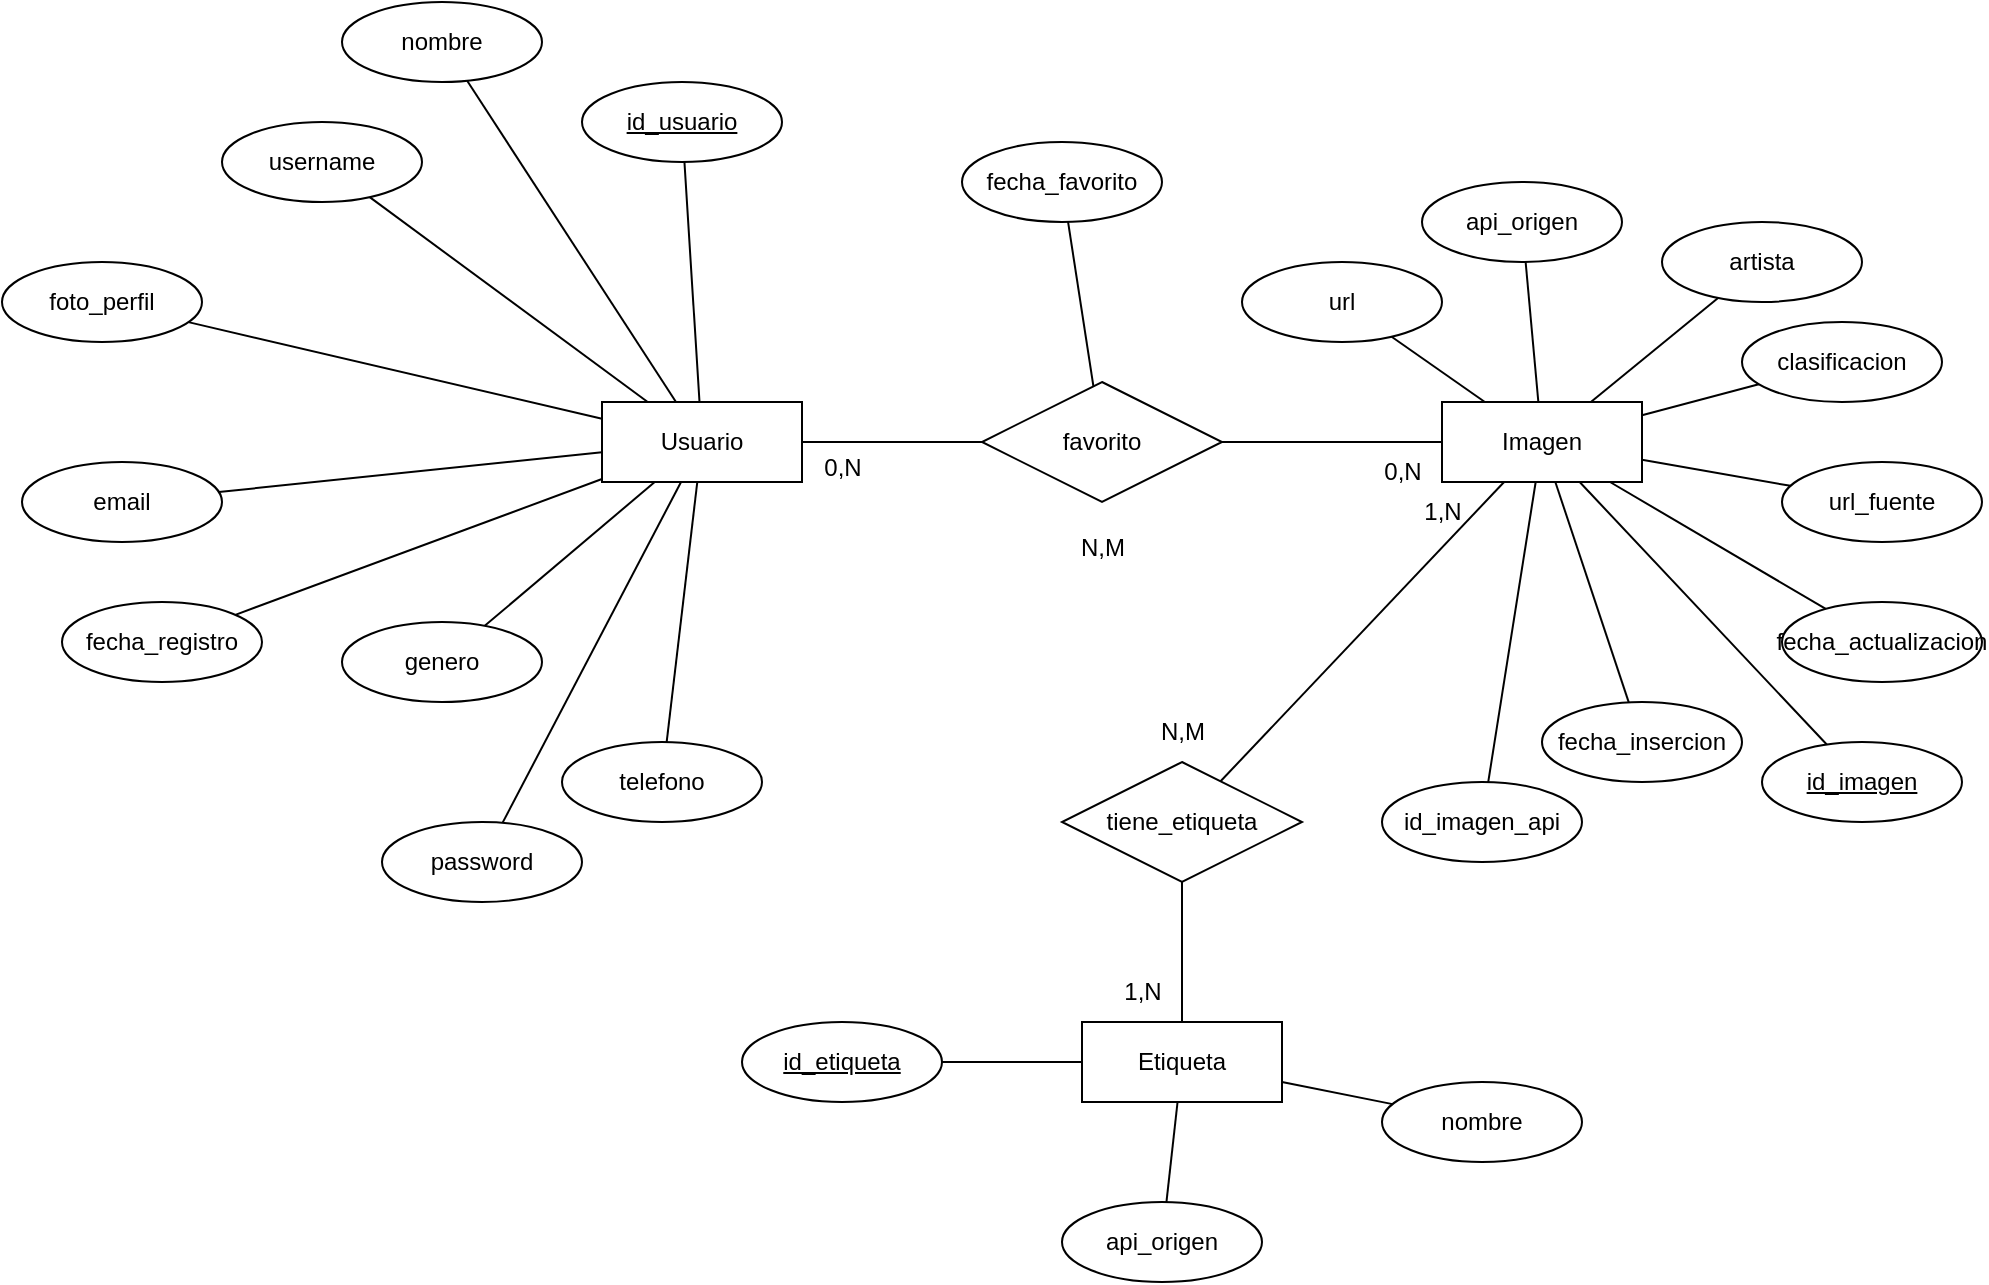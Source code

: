 <mxfile version="26.2.14">
  <diagram name="Página-1" id="NWqbR3ZTCGvZMH2JWiIL">
    <mxGraphModel dx="2212" dy="1957" grid="1" gridSize="10" guides="1" tooltips="1" connect="1" arrows="1" fold="1" page="1" pageScale="1" pageWidth="827" pageHeight="1169" math="0" shadow="0">
      <root>
        <mxCell id="0" />
        <mxCell id="1" parent="0" />
        <mxCell id="UVC26Ji7Nt3AM2qskTI1-7" value="Imagen" style="whiteSpace=wrap;html=1;align=center;" vertex="1" parent="1">
          <mxGeometry x="530" y="90" width="100" height="40" as="geometry" />
        </mxCell>
        <mxCell id="UVC26Ji7Nt3AM2qskTI1-8" value="Usuario" style="whiteSpace=wrap;html=1;align=center;" vertex="1" parent="1">
          <mxGeometry x="110" y="90" width="100" height="40" as="geometry" />
        </mxCell>
        <mxCell id="UVC26Ji7Nt3AM2qskTI1-9" value="Etiqueta" style="whiteSpace=wrap;html=1;align=center;" vertex="1" parent="1">
          <mxGeometry x="350" y="400" width="100" height="40" as="geometry" />
        </mxCell>
        <mxCell id="UVC26Ji7Nt3AM2qskTI1-11" value="url" style="ellipse;whiteSpace=wrap;html=1;align=center;" vertex="1" parent="1">
          <mxGeometry x="430" y="20" width="100" height="40" as="geometry" />
        </mxCell>
        <mxCell id="UVC26Ji7Nt3AM2qskTI1-12" value="id_imagen" style="ellipse;whiteSpace=wrap;html=1;align=center;fontStyle=4;" vertex="1" parent="1">
          <mxGeometry x="690" y="260" width="100" height="40" as="geometry" />
        </mxCell>
        <mxCell id="UVC26Ji7Nt3AM2qskTI1-13" value="artista" style="ellipse;whiteSpace=wrap;html=1;align=center;" vertex="1" parent="1">
          <mxGeometry x="640" width="100" height="40" as="geometry" />
        </mxCell>
        <mxCell id="UVC26Ji7Nt3AM2qskTI1-14" value="clasificacion" style="ellipse;whiteSpace=wrap;html=1;align=center;" vertex="1" parent="1">
          <mxGeometry x="680" y="50" width="100" height="40" as="geometry" />
        </mxCell>
        <mxCell id="UVC26Ji7Nt3AM2qskTI1-15" value="url_fuente" style="ellipse;whiteSpace=wrap;html=1;align=center;" vertex="1" parent="1">
          <mxGeometry x="700" y="120" width="100" height="40" as="geometry" />
        </mxCell>
        <mxCell id="UVC26Ji7Nt3AM2qskTI1-16" value="fecha_insercion" style="ellipse;whiteSpace=wrap;html=1;align=center;" vertex="1" parent="1">
          <mxGeometry x="580" y="240" width="100" height="40" as="geometry" />
        </mxCell>
        <mxCell id="UVC26Ji7Nt3AM2qskTI1-17" value="fecha_actualizacion" style="ellipse;whiteSpace=wrap;html=1;align=center;" vertex="1" parent="1">
          <mxGeometry x="700" y="190" width="100" height="40" as="geometry" />
        </mxCell>
        <mxCell id="UVC26Ji7Nt3AM2qskTI1-18" value="api_origen" style="ellipse;whiteSpace=wrap;html=1;align=center;" vertex="1" parent="1">
          <mxGeometry x="520" y="-20" width="100" height="40" as="geometry" />
        </mxCell>
        <mxCell id="UVC26Ji7Nt3AM2qskTI1-19" value="" style="endArrow=none;html=1;rounded=0;" edge="1" parent="1" source="UVC26Ji7Nt3AM2qskTI1-7" target="UVC26Ji7Nt3AM2qskTI1-18">
          <mxGeometry relative="1" as="geometry">
            <mxPoint x="80" y="420" as="sourcePoint" />
            <mxPoint x="240" y="420" as="targetPoint" />
          </mxGeometry>
        </mxCell>
        <mxCell id="UVC26Ji7Nt3AM2qskTI1-20" value="" style="endArrow=none;html=1;rounded=0;" edge="1" parent="1" source="UVC26Ji7Nt3AM2qskTI1-7" target="UVC26Ji7Nt3AM2qskTI1-11">
          <mxGeometry relative="1" as="geometry">
            <mxPoint x="90" y="430" as="sourcePoint" />
            <mxPoint x="250" y="430" as="targetPoint" />
          </mxGeometry>
        </mxCell>
        <mxCell id="UVC26Ji7Nt3AM2qskTI1-21" value="" style="endArrow=none;html=1;rounded=0;" edge="1" parent="1" source="UVC26Ji7Nt3AM2qskTI1-7" target="UVC26Ji7Nt3AM2qskTI1-13">
          <mxGeometry relative="1" as="geometry">
            <mxPoint x="100" y="440" as="sourcePoint" />
            <mxPoint x="260" y="440" as="targetPoint" />
          </mxGeometry>
        </mxCell>
        <mxCell id="UVC26Ji7Nt3AM2qskTI1-22" value="" style="endArrow=none;html=1;rounded=0;" edge="1" parent="1" source="UVC26Ji7Nt3AM2qskTI1-7" target="UVC26Ji7Nt3AM2qskTI1-14">
          <mxGeometry relative="1" as="geometry">
            <mxPoint x="110" y="450" as="sourcePoint" />
            <mxPoint x="270" y="450" as="targetPoint" />
          </mxGeometry>
        </mxCell>
        <mxCell id="UVC26Ji7Nt3AM2qskTI1-23" value="" style="endArrow=none;html=1;rounded=0;" edge="1" parent="1" source="UVC26Ji7Nt3AM2qskTI1-7" target="UVC26Ji7Nt3AM2qskTI1-15">
          <mxGeometry relative="1" as="geometry">
            <mxPoint x="120" y="460" as="sourcePoint" />
            <mxPoint x="280" y="460" as="targetPoint" />
          </mxGeometry>
        </mxCell>
        <mxCell id="UVC26Ji7Nt3AM2qskTI1-24" value="" style="endArrow=none;html=1;rounded=0;" edge="1" parent="1" source="UVC26Ji7Nt3AM2qskTI1-7" target="UVC26Ji7Nt3AM2qskTI1-12">
          <mxGeometry relative="1" as="geometry">
            <mxPoint x="130" y="470" as="sourcePoint" />
            <mxPoint x="290" y="470" as="targetPoint" />
          </mxGeometry>
        </mxCell>
        <mxCell id="UVC26Ji7Nt3AM2qskTI1-25" value="" style="endArrow=none;html=1;rounded=0;" edge="1" parent="1" source="UVC26Ji7Nt3AM2qskTI1-7" target="UVC26Ji7Nt3AM2qskTI1-17">
          <mxGeometry relative="1" as="geometry">
            <mxPoint x="140" y="480" as="sourcePoint" />
            <mxPoint x="300" y="480" as="targetPoint" />
          </mxGeometry>
        </mxCell>
        <mxCell id="UVC26Ji7Nt3AM2qskTI1-26" value="" style="endArrow=none;html=1;rounded=0;" edge="1" parent="1" source="UVC26Ji7Nt3AM2qskTI1-7" target="UVC26Ji7Nt3AM2qskTI1-16">
          <mxGeometry relative="1" as="geometry">
            <mxPoint x="150" y="490" as="sourcePoint" />
            <mxPoint x="310" y="490" as="targetPoint" />
          </mxGeometry>
        </mxCell>
        <mxCell id="UVC26Ji7Nt3AM2qskTI1-28" value="id_imagen_api" style="ellipse;whiteSpace=wrap;html=1;align=center;" vertex="1" parent="1">
          <mxGeometry x="500" y="280" width="100" height="40" as="geometry" />
        </mxCell>
        <mxCell id="UVC26Ji7Nt3AM2qskTI1-29" value="" style="endArrow=none;html=1;rounded=0;" edge="1" parent="1" source="UVC26Ji7Nt3AM2qskTI1-28" target="UVC26Ji7Nt3AM2qskTI1-7">
          <mxGeometry relative="1" as="geometry">
            <mxPoint x="330" y="410" as="sourcePoint" />
            <mxPoint x="490" y="410" as="targetPoint" />
          </mxGeometry>
        </mxCell>
        <mxCell id="UVC26Ji7Nt3AM2qskTI1-30" value="nombre" style="ellipse;whiteSpace=wrap;html=1;align=center;" vertex="1" parent="1">
          <mxGeometry x="500" y="430" width="100" height="40" as="geometry" />
        </mxCell>
        <mxCell id="UVC26Ji7Nt3AM2qskTI1-31" value="id_etiqueta" style="ellipse;whiteSpace=wrap;html=1;align=center;fontStyle=4;" vertex="1" parent="1">
          <mxGeometry x="180" y="400" width="100" height="40" as="geometry" />
        </mxCell>
        <mxCell id="UVC26Ji7Nt3AM2qskTI1-32" value="api_origen" style="ellipse;whiteSpace=wrap;html=1;align=center;" vertex="1" parent="1">
          <mxGeometry x="340" y="490" width="100" height="40" as="geometry" />
        </mxCell>
        <mxCell id="UVC26Ji7Nt3AM2qskTI1-33" value="" style="endArrow=none;html=1;rounded=0;" edge="1" parent="1" source="UVC26Ji7Nt3AM2qskTI1-31" target="UVC26Ji7Nt3AM2qskTI1-9">
          <mxGeometry relative="1" as="geometry">
            <mxPoint x="80" y="420" as="sourcePoint" />
            <mxPoint x="240" y="420" as="targetPoint" />
          </mxGeometry>
        </mxCell>
        <mxCell id="UVC26Ji7Nt3AM2qskTI1-34" value="" style="endArrow=none;html=1;rounded=0;" edge="1" parent="1" source="UVC26Ji7Nt3AM2qskTI1-9" target="UVC26Ji7Nt3AM2qskTI1-30">
          <mxGeometry relative="1" as="geometry">
            <mxPoint x="90" y="430" as="sourcePoint" />
            <mxPoint x="250" y="430" as="targetPoint" />
          </mxGeometry>
        </mxCell>
        <mxCell id="UVC26Ji7Nt3AM2qskTI1-35" value="" style="endArrow=none;html=1;rounded=0;" edge="1" parent="1" source="UVC26Ji7Nt3AM2qskTI1-9" target="UVC26Ji7Nt3AM2qskTI1-32">
          <mxGeometry relative="1" as="geometry">
            <mxPoint x="100" y="440" as="sourcePoint" />
            <mxPoint x="260" y="440" as="targetPoint" />
          </mxGeometry>
        </mxCell>
        <mxCell id="UVC26Ji7Nt3AM2qskTI1-36" value="id_usuario" style="ellipse;whiteSpace=wrap;html=1;align=center;fontStyle=4;" vertex="1" parent="1">
          <mxGeometry x="100" y="-70" width="100" height="40" as="geometry" />
        </mxCell>
        <mxCell id="UVC26Ji7Nt3AM2qskTI1-37" value="username" style="ellipse;whiteSpace=wrap;html=1;align=center;" vertex="1" parent="1">
          <mxGeometry x="-80" y="-50" width="100" height="40" as="geometry" />
        </mxCell>
        <mxCell id="UVC26Ji7Nt3AM2qskTI1-38" value="email" style="ellipse;whiteSpace=wrap;html=1;align=center;" vertex="1" parent="1">
          <mxGeometry x="-180" y="120" width="100" height="40" as="geometry" />
        </mxCell>
        <mxCell id="UVC26Ji7Nt3AM2qskTI1-39" value="password" style="ellipse;whiteSpace=wrap;html=1;align=center;" vertex="1" parent="1">
          <mxGeometry y="300" width="100" height="40" as="geometry" />
        </mxCell>
        <mxCell id="UVC26Ji7Nt3AM2qskTI1-40" value="telefono" style="ellipse;whiteSpace=wrap;html=1;align=center;" vertex="1" parent="1">
          <mxGeometry x="90" y="260" width="100" height="40" as="geometry" />
        </mxCell>
        <mxCell id="UVC26Ji7Nt3AM2qskTI1-41" value="genero" style="ellipse;whiteSpace=wrap;html=1;align=center;" vertex="1" parent="1">
          <mxGeometry x="-20" y="200" width="100" height="40" as="geometry" />
        </mxCell>
        <mxCell id="UVC26Ji7Nt3AM2qskTI1-42" value="fecha_registro" style="ellipse;whiteSpace=wrap;html=1;align=center;" vertex="1" parent="1">
          <mxGeometry x="-160" y="190" width="100" height="40" as="geometry" />
        </mxCell>
        <mxCell id="UVC26Ji7Nt3AM2qskTI1-43" value="foto_perfil" style="ellipse;whiteSpace=wrap;html=1;align=center;" vertex="1" parent="1">
          <mxGeometry x="-190" y="20" width="100" height="40" as="geometry" />
        </mxCell>
        <mxCell id="UVC26Ji7Nt3AM2qskTI1-44" value="" style="endArrow=none;html=1;rounded=0;" edge="1" parent="1" source="UVC26Ji7Nt3AM2qskTI1-8" target="UVC26Ji7Nt3AM2qskTI1-39">
          <mxGeometry relative="1" as="geometry">
            <mxPoint x="30" y="530" as="sourcePoint" />
            <mxPoint x="190" y="530" as="targetPoint" />
          </mxGeometry>
        </mxCell>
        <mxCell id="UVC26Ji7Nt3AM2qskTI1-45" value="" style="endArrow=none;html=1;rounded=0;" edge="1" parent="1" source="UVC26Ji7Nt3AM2qskTI1-8" target="UVC26Ji7Nt3AM2qskTI1-41">
          <mxGeometry relative="1" as="geometry">
            <mxPoint x="40" y="540" as="sourcePoint" />
            <mxPoint x="200" y="540" as="targetPoint" />
          </mxGeometry>
        </mxCell>
        <mxCell id="UVC26Ji7Nt3AM2qskTI1-46" value="" style="endArrow=none;html=1;rounded=0;" edge="1" parent="1" source="UVC26Ji7Nt3AM2qskTI1-40" target="UVC26Ji7Nt3AM2qskTI1-8">
          <mxGeometry relative="1" as="geometry">
            <mxPoint x="50" y="550" as="sourcePoint" />
            <mxPoint x="210" y="550" as="targetPoint" />
          </mxGeometry>
        </mxCell>
        <mxCell id="UVC26Ji7Nt3AM2qskTI1-47" value="" style="endArrow=none;html=1;rounded=0;" edge="1" parent="1" source="UVC26Ji7Nt3AM2qskTI1-8" target="UVC26Ji7Nt3AM2qskTI1-38">
          <mxGeometry relative="1" as="geometry">
            <mxPoint x="-100" y="570" as="sourcePoint" />
            <mxPoint x="60" y="570" as="targetPoint" />
          </mxGeometry>
        </mxCell>
        <mxCell id="UVC26Ji7Nt3AM2qskTI1-48" value="" style="endArrow=none;html=1;rounded=0;" edge="1" parent="1" source="UVC26Ji7Nt3AM2qskTI1-8" target="UVC26Ji7Nt3AM2qskTI1-37">
          <mxGeometry relative="1" as="geometry">
            <mxPoint x="-90" y="580" as="sourcePoint" />
            <mxPoint x="70" y="580" as="targetPoint" />
          </mxGeometry>
        </mxCell>
        <mxCell id="UVC26Ji7Nt3AM2qskTI1-49" value="" style="endArrow=none;html=1;rounded=0;" edge="1" parent="1" source="UVC26Ji7Nt3AM2qskTI1-8" target="UVC26Ji7Nt3AM2qskTI1-42">
          <mxGeometry relative="1" as="geometry">
            <mxPoint x="80" y="580" as="sourcePoint" />
            <mxPoint x="240" y="580" as="targetPoint" />
          </mxGeometry>
        </mxCell>
        <mxCell id="UVC26Ji7Nt3AM2qskTI1-50" value="" style="endArrow=none;html=1;rounded=0;" edge="1" parent="1" source="UVC26Ji7Nt3AM2qskTI1-8" target="UVC26Ji7Nt3AM2qskTI1-43">
          <mxGeometry relative="1" as="geometry">
            <mxPoint x="-70" y="600" as="sourcePoint" />
            <mxPoint x="90" y="600" as="targetPoint" />
          </mxGeometry>
        </mxCell>
        <mxCell id="UVC26Ji7Nt3AM2qskTI1-51" value="" style="endArrow=none;html=1;rounded=0;" edge="1" parent="1" source="UVC26Ji7Nt3AM2qskTI1-36" target="UVC26Ji7Nt3AM2qskTI1-8">
          <mxGeometry relative="1" as="geometry">
            <mxPoint x="151.143" y="-30.005" as="sourcePoint" />
            <mxPoint x="100" y="610" as="targetPoint" />
          </mxGeometry>
        </mxCell>
        <mxCell id="UVC26Ji7Nt3AM2qskTI1-53" value="tiene_etiqueta" style="shape=rhombus;perimeter=rhombusPerimeter;whiteSpace=wrap;html=1;align=center;" vertex="1" parent="1">
          <mxGeometry x="340" y="270" width="120" height="60" as="geometry" />
        </mxCell>
        <mxCell id="UVC26Ji7Nt3AM2qskTI1-54" value="" style="endArrow=none;html=1;rounded=0;" edge="1" parent="1" source="UVC26Ji7Nt3AM2qskTI1-53" target="UVC26Ji7Nt3AM2qskTI1-7">
          <mxGeometry relative="1" as="geometry">
            <mxPoint x="330" y="310" as="sourcePoint" />
            <mxPoint x="490" y="310" as="targetPoint" />
          </mxGeometry>
        </mxCell>
        <mxCell id="UVC26Ji7Nt3AM2qskTI1-55" value="" style="endArrow=none;html=1;rounded=0;" edge="1" parent="1" source="UVC26Ji7Nt3AM2qskTI1-53" target="UVC26Ji7Nt3AM2qskTI1-9">
          <mxGeometry relative="1" as="geometry">
            <mxPoint x="330" y="310" as="sourcePoint" />
            <mxPoint x="490" y="310" as="targetPoint" />
          </mxGeometry>
        </mxCell>
        <mxCell id="UVC26Ji7Nt3AM2qskTI1-56" value="favorito" style="shape=rhombus;perimeter=rhombusPerimeter;whiteSpace=wrap;html=1;align=center;" vertex="1" parent="1">
          <mxGeometry x="300" y="80" width="120" height="60" as="geometry" />
        </mxCell>
        <mxCell id="UVC26Ji7Nt3AM2qskTI1-58" value="" style="endArrow=none;html=1;rounded=0;" edge="1" parent="1" source="UVC26Ji7Nt3AM2qskTI1-8" target="UVC26Ji7Nt3AM2qskTI1-56">
          <mxGeometry relative="1" as="geometry">
            <mxPoint x="330" y="310" as="sourcePoint" />
            <mxPoint x="490" y="310" as="targetPoint" />
          </mxGeometry>
        </mxCell>
        <mxCell id="UVC26Ji7Nt3AM2qskTI1-59" value="" style="endArrow=none;html=1;rounded=0;" edge="1" parent="1" source="UVC26Ji7Nt3AM2qskTI1-56" target="UVC26Ji7Nt3AM2qskTI1-7">
          <mxGeometry relative="1" as="geometry">
            <mxPoint x="340" y="320" as="sourcePoint" />
            <mxPoint x="500" y="320" as="targetPoint" />
          </mxGeometry>
        </mxCell>
        <mxCell id="UVC26Ji7Nt3AM2qskTI1-60" value="fecha_favorito" style="ellipse;whiteSpace=wrap;html=1;align=center;" vertex="1" parent="1">
          <mxGeometry x="290" y="-40" width="100" height="40" as="geometry" />
        </mxCell>
        <mxCell id="UVC26Ji7Nt3AM2qskTI1-61" value="0,N" style="text;html=1;align=center;verticalAlign=middle;resizable=0;points=[];autosize=1;strokeColor=none;fillColor=none;" vertex="1" parent="1">
          <mxGeometry x="490" y="110" width="40" height="30" as="geometry" />
        </mxCell>
        <mxCell id="UVC26Ji7Nt3AM2qskTI1-62" value="0,N" style="text;html=1;align=center;verticalAlign=middle;resizable=0;points=[];autosize=1;strokeColor=none;fillColor=none;" vertex="1" parent="1">
          <mxGeometry x="210" y="108" width="40" height="30" as="geometry" />
        </mxCell>
        <mxCell id="UVC26Ji7Nt3AM2qskTI1-63" value="N,M" style="text;html=1;align=center;verticalAlign=middle;resizable=0;points=[];autosize=1;strokeColor=none;fillColor=none;" vertex="1" parent="1">
          <mxGeometry x="335" y="148" width="50" height="30" as="geometry" />
        </mxCell>
        <mxCell id="UVC26Ji7Nt3AM2qskTI1-65" value="1,N" style="text;html=1;align=center;verticalAlign=middle;resizable=0;points=[];autosize=1;strokeColor=none;fillColor=none;" vertex="1" parent="1">
          <mxGeometry x="360" y="370" width="40" height="30" as="geometry" />
        </mxCell>
        <mxCell id="UVC26Ji7Nt3AM2qskTI1-66" value="1,N" style="text;html=1;align=center;verticalAlign=middle;resizable=0;points=[];autosize=1;strokeColor=none;fillColor=none;" vertex="1" parent="1">
          <mxGeometry x="510" y="130" width="40" height="30" as="geometry" />
        </mxCell>
        <mxCell id="UVC26Ji7Nt3AM2qskTI1-67" value="N,M" style="text;html=1;align=center;verticalAlign=middle;resizable=0;points=[];autosize=1;strokeColor=none;fillColor=none;" vertex="1" parent="1">
          <mxGeometry x="375" y="240" width="50" height="30" as="geometry" />
        </mxCell>
        <mxCell id="UVC26Ji7Nt3AM2qskTI1-68" value="" style="endArrow=none;html=1;rounded=0;" edge="1" parent="1" source="UVC26Ji7Nt3AM2qskTI1-60" target="UVC26Ji7Nt3AM2qskTI1-56">
          <mxGeometry relative="1" as="geometry">
            <mxPoint x="330" y="190" as="sourcePoint" />
            <mxPoint x="490" y="190" as="targetPoint" />
          </mxGeometry>
        </mxCell>
        <mxCell id="UVC26Ji7Nt3AM2qskTI1-69" value="nombre" style="ellipse;whiteSpace=wrap;html=1;align=center;" vertex="1" parent="1">
          <mxGeometry x="-20" y="-110" width="100" height="40" as="geometry" />
        </mxCell>
        <mxCell id="UVC26Ji7Nt3AM2qskTI1-70" value="" style="endArrow=none;html=1;rounded=0;" edge="1" parent="1" source="UVC26Ji7Nt3AM2qskTI1-8" target="UVC26Ji7Nt3AM2qskTI1-69">
          <mxGeometry relative="1" as="geometry">
            <mxPoint x="143" y="100" as="sourcePoint" />
            <mxPoint x="4" y="-2" as="targetPoint" />
          </mxGeometry>
        </mxCell>
      </root>
    </mxGraphModel>
  </diagram>
</mxfile>
